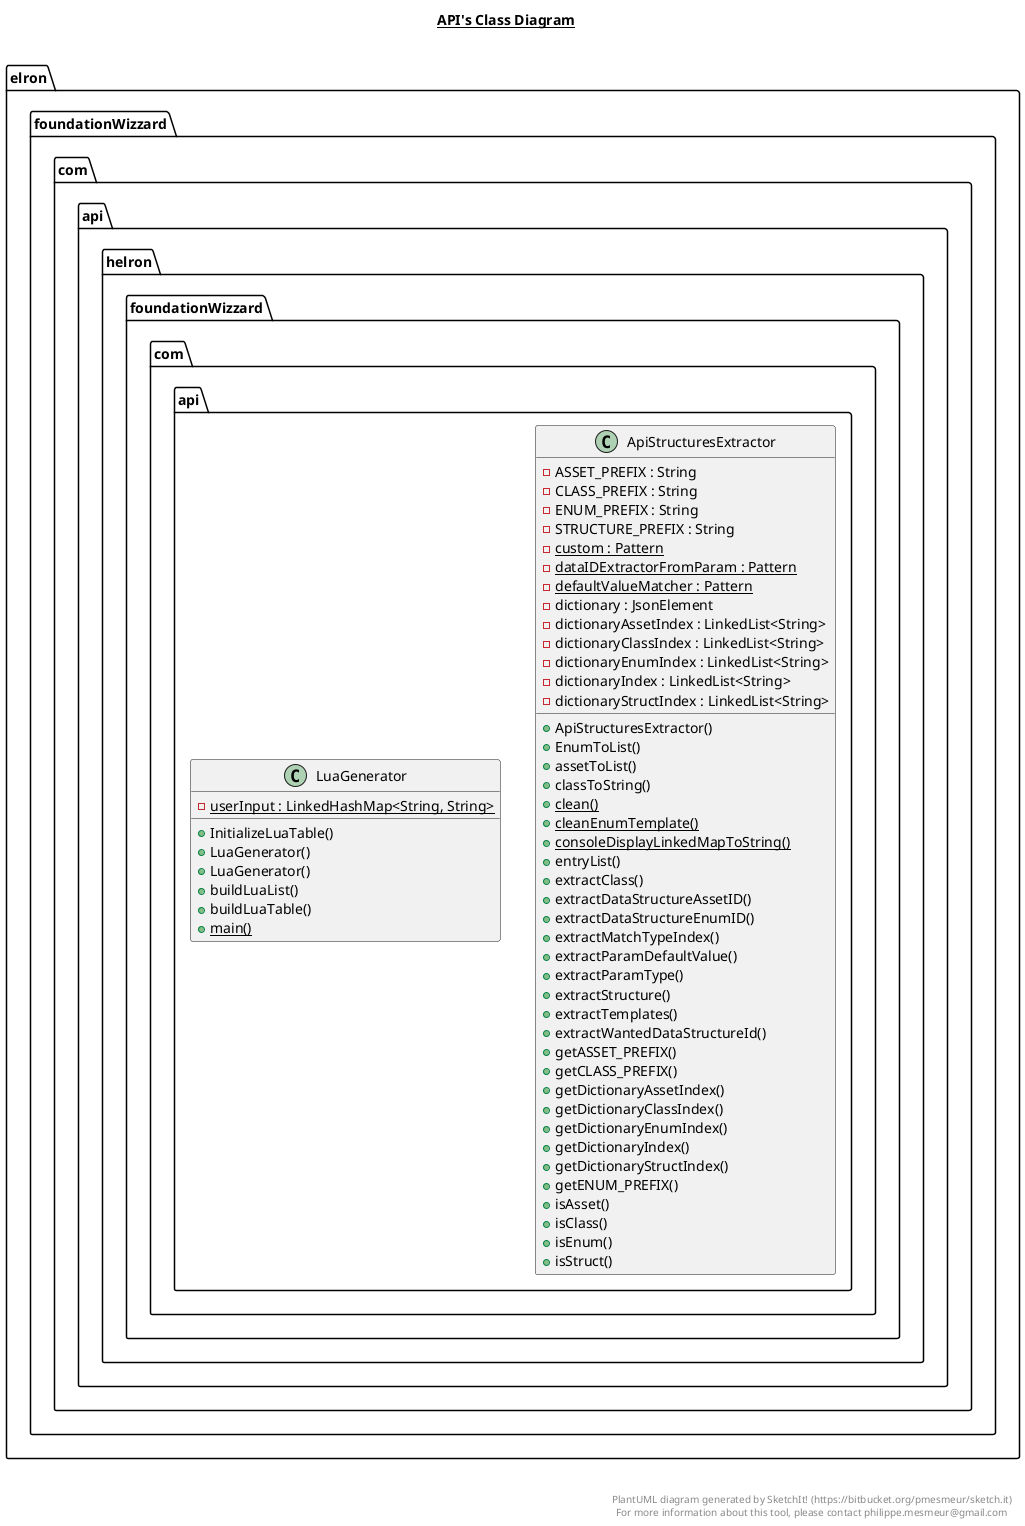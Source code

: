 @startuml

title __API's Class Diagram__\n

    namespace elron.foundationWizzard.com {
      namespace api {
        class helron.foundationWizzard.com.api.ApiStructuresExtractor {
            - ASSET_PREFIX : String
            - CLASS_PREFIX : String
            - ENUM_PREFIX : String
            - STRUCTURE_PREFIX : String
            {static} - custom : Pattern
            {static} - dataIDExtractorFromParam : Pattern
            {static} - defaultValueMatcher : Pattern
            - dictionary : JsonElement
            - dictionaryAssetIndex : LinkedList<String>
            - dictionaryClassIndex : LinkedList<String>
            - dictionaryEnumIndex : LinkedList<String>
            - dictionaryIndex : LinkedList<String>
            - dictionaryStructIndex : LinkedList<String>
            + ApiStructuresExtractor()
            + EnumToList()
            + assetToList()
            + classToString()
            {static} + clean()
            {static} + cleanEnumTemplate()
            {static} + consoleDisplayLinkedMapToString()
            + entryList()
            + extractClass()
            + extractDataStructureAssetID()
            + extractDataStructureEnumID()
            + extractMatchTypeIndex()
            + extractParamDefaultValue()
            + extractParamType()
            + extractStructure()
            + extractTemplates()
            + extractWantedDataStructureId()
            + getASSET_PREFIX()
            + getCLASS_PREFIX()
            + getDictionaryAssetIndex()
            + getDictionaryClassIndex()
            + getDictionaryEnumIndex()
            + getDictionaryIndex()
            + getDictionaryStructIndex()
            + getENUM_PREFIX()
            + isAsset()
            + isClass()
            + isEnum()
            + isStruct()
        }
      }
    }

  


    namespace elron.foundationWizzard.com {
      namespace api {
        class helron.foundationWizzard.com.api.LuaGenerator {
            {static} - userInput : LinkedHashMap<String, String>
            + InitializeLuaTable()
            + LuaGenerator()
            + LuaGenerator()
            + buildLuaList()
            + buildLuaTable()
            {static} + main()
        }
      }
    }

  



right footer


PlantUML diagram generated by SketchIt! (https://bitbucket.org/pmesmeur/sketch.it)
For more information about this tool, please contact philippe.mesmeur@gmail.com
endfooter

@enduml

